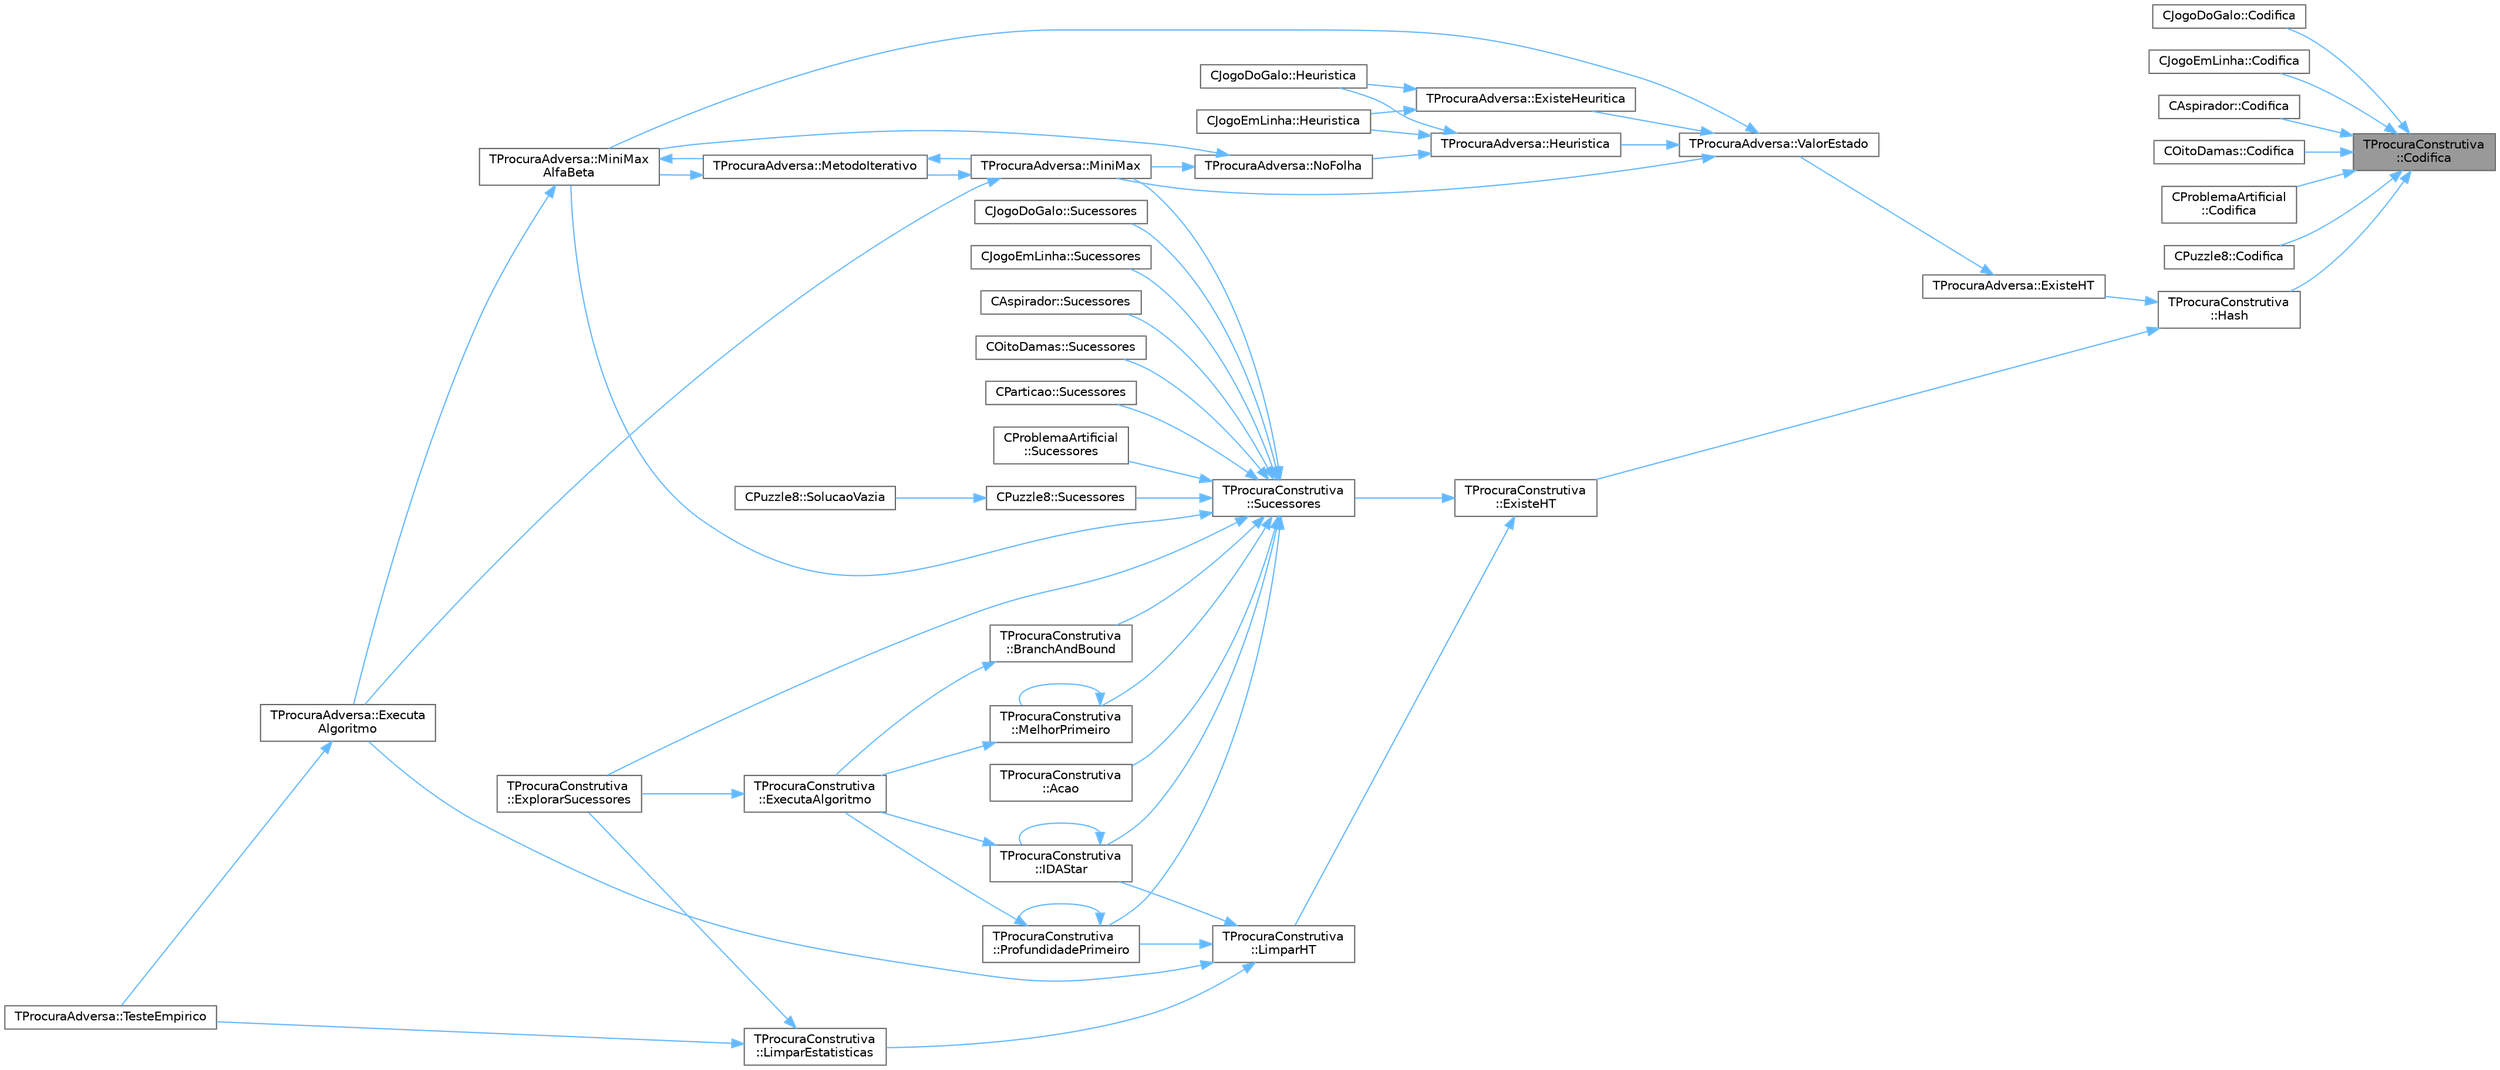 digraph "TProcuraConstrutiva::Codifica"
{
 // LATEX_PDF_SIZE
  bgcolor="transparent";
  edge [fontname=Helvetica,fontsize=10,labelfontname=Helvetica,labelfontsize=10];
  node [fontname=Helvetica,fontsize=10,shape=box,height=0.2,width=0.4];
  rankdir="RL";
  Node1 [id="Node000001",label="TProcuraConstrutiva\l::Codifica",height=0.2,width=0.4,color="gray40", fillcolor="grey60", style="filled", fontcolor="black",tooltip="Codifica o estado para um vetor de inteiros de 64 bits."];
  Node1 -> Node2 [id="edge61_Node000001_Node000002",dir="back",color="steelblue1",style="solid",tooltip=" "];
  Node2 [id="Node000002",label="CJogoDoGalo::Codifica",height=0.2,width=0.4,color="grey40", fillcolor="white", style="filled",URL="$classCJogoDoGalo.html#a64044d4cc95bb6795f37c94e04f23d98",tooltip="Codifica o estado para um vetor de inteiros de 64 bits."];
  Node1 -> Node3 [id="edge62_Node000001_Node000003",dir="back",color="steelblue1",style="solid",tooltip=" "];
  Node3 [id="Node000003",label="CJogoEmLinha::Codifica",height=0.2,width=0.4,color="grey40", fillcolor="white", style="filled",URL="$classCJogoEmLinha.html#a9c604cfb7ca0500e9f165a3a2b9b7a9d",tooltip="Codifica o estado para um vetor de inteiros de 64 bits."];
  Node1 -> Node4 [id="edge63_Node000001_Node000004",dir="back",color="steelblue1",style="solid",tooltip=" "];
  Node4 [id="Node000004",label="CAspirador::Codifica",height=0.2,width=0.4,color="grey40", fillcolor="white", style="filled",URL="$classCAspirador.html#a856e23c30c70be5345f56979b27fdc1d",tooltip="Codifica o estado para um vetor de inteiros de 64 bits."];
  Node1 -> Node5 [id="edge64_Node000001_Node000005",dir="back",color="steelblue1",style="solid",tooltip=" "];
  Node5 [id="Node000005",label="COitoDamas::Codifica",height=0.2,width=0.4,color="grey40", fillcolor="white", style="filled",URL="$classCOitoDamas.html#a0e4d6e25bdbccb703b39604d286e62bf",tooltip="Codifica o estado para um vetor de inteiros de 64 bits."];
  Node1 -> Node6 [id="edge65_Node000001_Node000006",dir="back",color="steelblue1",style="solid",tooltip=" "];
  Node6 [id="Node000006",label="CProblemaArtificial\l::Codifica",height=0.2,width=0.4,color="grey40", fillcolor="white", style="filled",URL="$classCProblemaArtificial.html#ab8d1a6b1cac40764804e09a3ff110b6e",tooltip="Codifica o estado para um vetor de inteiros de 64 bits."];
  Node1 -> Node7 [id="edge66_Node000001_Node000007",dir="back",color="steelblue1",style="solid",tooltip=" "];
  Node7 [id="Node000007",label="CPuzzle8::Codifica",height=0.2,width=0.4,color="grey40", fillcolor="white", style="filled",URL="$classCPuzzle8.html#a611b043ab56407d684e27508ef9287fa",tooltip="Codifica o estado para um vetor de inteiros de 64 bits."];
  Node1 -> Node8 [id="edge67_Node000001_Node000008",dir="back",color="steelblue1",style="solid",tooltip=" "];
  Node8 [id="Node000008",label="TProcuraConstrutiva\l::Hash",height=0.2,width=0.4,color="grey40", fillcolor="white", style="filled",URL="$classTProcuraConstrutiva.html#a70375188a6ee7775bc842a3e64f8e35c",tooltip=" "];
  Node8 -> Node9 [id="edge68_Node000008_Node000009",dir="back",color="steelblue1",style="solid",tooltip=" "];
  Node9 [id="Node000009",label="TProcuraAdversa::ExisteHT",height=0.2,width=0.4,color="grey40", fillcolor="white", style="filled",URL="$classTProcuraAdversa.html#ad01434aae577cafdb636f82ba2815215",tooltip=" "];
  Node9 -> Node10 [id="edge69_Node000009_Node000010",dir="back",color="steelblue1",style="solid",tooltip=" "];
  Node10 [id="Node000010",label="TProcuraAdversa::ValorEstado",height=0.2,width=0.4,color="grey40", fillcolor="white", style="filled",URL="$classTProcuraAdversa.html#a9c95c246b28345f0d515a9083ffd646d",tooltip="ler ou gravar o melhor valor conhecido"];
  Node10 -> Node11 [id="edge70_Node000010_Node000011",dir="back",color="steelblue1",style="solid",tooltip=" "];
  Node11 [id="Node000011",label="TProcuraAdversa::ExisteHeuritica",height=0.2,width=0.4,color="grey40", fillcolor="white", style="filled",URL="$classTProcuraAdversa.html#aab0860dd7b025e71049e204adb25df25",tooltip=" "];
  Node11 -> Node12 [id="edge71_Node000011_Node000012",dir="back",color="steelblue1",style="solid",tooltip=" "];
  Node12 [id="Node000012",label="CJogoDoGalo::Heuristica",height=0.2,width=0.4,color="grey40", fillcolor="white", style="filled",URL="$classCJogoDoGalo.html#a3563839d5ffc94973acee1a1783e3527",tooltip="Função para calcular quanto falta para o final, o valor da heurística."];
  Node11 -> Node13 [id="edge72_Node000011_Node000013",dir="back",color="steelblue1",style="solid",tooltip=" "];
  Node13 [id="Node000013",label="CJogoEmLinha::Heuristica",height=0.2,width=0.4,color="grey40", fillcolor="white", style="filled",URL="$classCJogoEmLinha.html#afe8d4a92e1840c1436c295c5a13760db",tooltip="Função para calcular quanto falta para o final, o valor da heurística."];
  Node10 -> Node14 [id="edge73_Node000010_Node000014",dir="back",color="steelblue1",style="solid",tooltip=" "];
  Node14 [id="Node000014",label="TProcuraAdversa::Heuristica",height=0.2,width=0.4,color="grey40", fillcolor="white", style="filled",URL="$classTProcuraAdversa.html#a75e148ba0a922339333940828366aed6",tooltip="chamar após calcular a heurística (grava o valor, dependendo da parametrização)"];
  Node14 -> Node12 [id="edge74_Node000014_Node000012",dir="back",color="steelblue1",style="solid",tooltip=" "];
  Node14 -> Node13 [id="edge75_Node000014_Node000013",dir="back",color="steelblue1",style="solid",tooltip=" "];
  Node14 -> Node15 [id="edge76_Node000014_Node000015",dir="back",color="steelblue1",style="solid",tooltip=" "];
  Node15 [id="Node000015",label="TProcuraAdversa::NoFolha",height=0.2,width=0.4,color="grey40", fillcolor="white", style="filled",URL="$classTProcuraAdversa.html#a01ed7d4718647eb52723ecffaf68aa4b",tooltip="fim da procura, por corte de nível (ou não haver sucessores), retornar heurística"];
  Node15 -> Node16 [id="edge77_Node000015_Node000016",dir="back",color="steelblue1",style="solid",tooltip=" "];
  Node16 [id="Node000016",label="TProcuraAdversa::MiniMax",height=0.2,width=0.4,color="grey40", fillcolor="white", style="filled",URL="$classTProcuraAdversa.html#a4d8542bcb03f17da8aa3038384104f24",tooltip="retorna o valor do estado actual, apos procura de profundidade nivel"];
  Node16 -> Node17 [id="edge78_Node000016_Node000017",dir="back",color="steelblue1",style="solid",tooltip=" "];
  Node17 [id="Node000017",label="TProcuraAdversa::Executa\lAlgoritmo",height=0.2,width=0.4,color="grey40", fillcolor="white", style="filled",URL="$classTProcuraAdversa.html#aff6f48defaa10c14d160ac3990fd029b",tooltip="Executa o algoritmo com os parametros atuais."];
  Node17 -> Node18 [id="edge79_Node000017_Node000018",dir="back",color="steelblue1",style="solid",tooltip=" "];
  Node18 [id="Node000018",label="TProcuraAdversa::TesteEmpirico",height=0.2,width=0.4,color="grey40", fillcolor="white", style="filled",URL="$classTProcuraAdversa.html#ae849ba1f915dc5e0875faa281ba4bdbb",tooltip=" "];
  Node16 -> Node19 [id="edge80_Node000016_Node000019",dir="back",color="steelblue1",style="solid",tooltip=" "];
  Node19 [id="Node000019",label="TProcuraAdversa::MetodoIterativo",height=0.2,width=0.4,color="grey40", fillcolor="white", style="filled",URL="$classTProcuraAdversa.html#a7c4153974c32753901326271fee90197",tooltip="iteração, aumentando o nível progressivamente"];
  Node19 -> Node16 [id="edge81_Node000019_Node000016",dir="back",color="steelblue1",style="solid",tooltip=" "];
  Node19 -> Node20 [id="edge82_Node000019_Node000020",dir="back",color="steelblue1",style="solid",tooltip=" "];
  Node20 [id="Node000020",label="TProcuraAdversa::MiniMax\lAlfaBeta",height=0.2,width=0.4,color="grey40", fillcolor="white", style="filled",URL="$classTProcuraAdversa.html#adb3f857b1c8b3ee26682e335dc6ed601",tooltip="retorna o valor do estado actual, apos procura de profundidade nivel. Idêntico a MiniMax"];
  Node20 -> Node17 [id="edge83_Node000020_Node000017",dir="back",color="steelblue1",style="solid",tooltip=" "];
  Node20 -> Node19 [id="edge84_Node000020_Node000019",dir="back",color="steelblue1",style="solid",tooltip=" "];
  Node15 -> Node20 [id="edge85_Node000015_Node000020",dir="back",color="steelblue1",style="solid",tooltip=" "];
  Node10 -> Node16 [id="edge86_Node000010_Node000016",dir="back",color="steelblue1",style="solid",tooltip=" "];
  Node10 -> Node20 [id="edge87_Node000010_Node000020",dir="back",color="steelblue1",style="solid",tooltip=" "];
  Node8 -> Node21 [id="edge88_Node000008_Node000021",dir="back",color="steelblue1",style="solid",tooltip=" "];
  Node21 [id="Node000021",label="TProcuraConstrutiva\l::ExisteHT",height=0.2,width=0.4,color="grey40", fillcolor="white", style="filled",URL="$classTProcuraConstrutiva.html#ad7857beab462b4b09a37e70cc9c787ac",tooltip=" "];
  Node21 -> Node22 [id="edge89_Node000021_Node000022",dir="back",color="steelblue1",style="solid",tooltip=" "];
  Node22 [id="Node000022",label="TProcuraConstrutiva\l::LimparHT",height=0.2,width=0.4,color="grey40", fillcolor="white", style="filled",URL="$classTProcuraConstrutiva.html#a8b500987c88352d27a68200454cc3c8c",tooltip=" "];
  Node22 -> Node17 [id="edge90_Node000022_Node000017",dir="back",color="steelblue1",style="solid",tooltip=" "];
  Node22 -> Node23 [id="edge91_Node000022_Node000023",dir="back",color="steelblue1",style="solid",tooltip=" "];
  Node23 [id="Node000023",label="TProcuraConstrutiva\l::IDAStar",height=0.2,width=0.4,color="grey40", fillcolor="white", style="filled",URL="$group__ProcurasInformadas.html#gae77f9608e7988052377d7025bee7c4e8",tooltip="Executa a procura IDA*, algoritmo informado."];
  Node23 -> Node24 [id="edge92_Node000023_Node000024",dir="back",color="steelblue1",style="solid",tooltip=" "];
  Node24 [id="Node000024",label="TProcuraConstrutiva\l::ExecutaAlgoritmo",height=0.2,width=0.4,color="grey40", fillcolor="white", style="filled",URL="$group__RedefinicaoOpcional.html#gae52871eb18c8ae656a2174acf43b3bb3",tooltip="Executa o algoritmo com os parametros atuais."];
  Node24 -> Node25 [id="edge93_Node000024_Node000025",dir="back",color="steelblue1",style="solid",tooltip=" "];
  Node25 [id="Node000025",label="TProcuraConstrutiva\l::ExplorarSucessores",height=0.2,width=0.4,color="grey40", fillcolor="white", style="filled",URL="$classTProcuraConstrutiva.html#a9fda19c96c9cd874fa45578bcc30f607",tooltip=" "];
  Node23 -> Node23 [id="edge94_Node000023_Node000023",dir="back",color="steelblue1",style="solid",tooltip=" "];
  Node22 -> Node26 [id="edge95_Node000022_Node000026",dir="back",color="steelblue1",style="solid",tooltip=" "];
  Node26 [id="Node000026",label="TProcuraConstrutiva\l::LimparEstatisticas",height=0.2,width=0.4,color="grey40", fillcolor="white", style="filled",URL="$classTProcuraConstrutiva.html#ae254bbde1b2e36391d575fc2836fea7f",tooltip=" "];
  Node26 -> Node25 [id="edge96_Node000026_Node000025",dir="back",color="steelblue1",style="solid",tooltip=" "];
  Node26 -> Node18 [id="edge97_Node000026_Node000018",dir="back",color="steelblue1",style="solid",tooltip=" "];
  Node22 -> Node27 [id="edge98_Node000022_Node000027",dir="back",color="steelblue1",style="solid",tooltip=" "];
  Node27 [id="Node000027",label="TProcuraConstrutiva\l::ProfundidadePrimeiro",height=0.2,width=0.4,color="grey40", fillcolor="white", style="filled",URL="$group__ProcurasCegas.html#gaf00d9776f6b25d56138efb6725b86228",tooltip="Executa a procura em profundidade primeiro, algoritmo cego."];
  Node27 -> Node24 [id="edge99_Node000027_Node000024",dir="back",color="steelblue1",style="solid",tooltip=" "];
  Node27 -> Node27 [id="edge100_Node000027_Node000027",dir="back",color="steelblue1",style="solid",tooltip=" "];
  Node21 -> Node28 [id="edge101_Node000021_Node000028",dir="back",color="steelblue1",style="solid",tooltip=" "];
  Node28 [id="Node000028",label="TProcuraConstrutiva\l::Sucessores",height=0.2,width=0.4,color="grey40", fillcolor="white", style="filled",URL="$group__RedefinicaoMandatoria.html#ga0a13570d2f5a21296e3c10c2780e170c",tooltip="Coloca em sucessores a lista de estados sucessores."];
  Node28 -> Node29 [id="edge102_Node000028_Node000029",dir="back",color="steelblue1",style="solid",tooltip=" "];
  Node29 [id="Node000029",label="TProcuraConstrutiva\l::Acao",height=0.2,width=0.4,color="grey40", fillcolor="white", style="filled",URL="$group__RedefinicaoOpcional.html#gacccf4fbb52126ba19bfc456c0c6d5214",tooltip="Executa a ação (movimento, passo, jogada, lance, etc.) no estado atual."];
  Node28 -> Node30 [id="edge103_Node000028_Node000030",dir="back",color="steelblue1",style="solid",tooltip=" "];
  Node30 [id="Node000030",label="TProcuraConstrutiva\l::BranchAndBound",height=0.2,width=0.4,color="grey40", fillcolor="white", style="filled",URL="$group__ProcurasInformadas.html#gafe804dbf6cabda9e627500c2d4f8aafd",tooltip="Executa o algoritmo Branch-and-Bound, um algoritmo informado."];
  Node30 -> Node24 [id="edge104_Node000030_Node000024",dir="back",color="steelblue1",style="solid",tooltip=" "];
  Node28 -> Node25 [id="edge105_Node000028_Node000025",dir="back",color="steelblue1",style="solid",tooltip=" "];
  Node28 -> Node23 [id="edge106_Node000028_Node000023",dir="back",color="steelblue1",style="solid",tooltip=" "];
  Node28 -> Node31 [id="edge107_Node000028_Node000031",dir="back",color="steelblue1",style="solid",tooltip=" "];
  Node31 [id="Node000031",label="TProcuraConstrutiva\l::MelhorPrimeiro",height=0.2,width=0.4,color="grey40", fillcolor="white", style="filled",URL="$group__ProcurasInformadas.html#gaebb84182343041bc276e4ceceb4b13aa",tooltip="Executa a procura melhor primeiro, algoritmo informado."];
  Node31 -> Node24 [id="edge108_Node000031_Node000024",dir="back",color="steelblue1",style="solid",tooltip=" "];
  Node31 -> Node31 [id="edge109_Node000031_Node000031",dir="back",color="steelblue1",style="solid",tooltip=" "];
  Node28 -> Node16 [id="edge110_Node000028_Node000016",dir="back",color="steelblue1",style="solid",tooltip=" "];
  Node28 -> Node20 [id="edge111_Node000028_Node000020",dir="back",color="steelblue1",style="solid",tooltip=" "];
  Node28 -> Node27 [id="edge112_Node000028_Node000027",dir="back",color="steelblue1",style="solid",tooltip=" "];
  Node28 -> Node32 [id="edge113_Node000028_Node000032",dir="back",color="steelblue1",style="solid",tooltip=" "];
  Node32 [id="Node000032",label="CJogoDoGalo::Sucessores",height=0.2,width=0.4,color="grey40", fillcolor="white", style="filled",URL="$classCJogoDoGalo.html#a00004ccf1fa3974c67e655291db65cfb",tooltip="Coloca em sucessores a lista de estados sucessores."];
  Node28 -> Node33 [id="edge114_Node000028_Node000033",dir="back",color="steelblue1",style="solid",tooltip=" "];
  Node33 [id="Node000033",label="CJogoEmLinha::Sucessores",height=0.2,width=0.4,color="grey40", fillcolor="white", style="filled",URL="$classCJogoEmLinha.html#a0fbafadc8f5d1b1ed8aa3ddde563285b",tooltip="Coloca em sucessores a lista de estados sucessores."];
  Node28 -> Node34 [id="edge115_Node000028_Node000034",dir="back",color="steelblue1",style="solid",tooltip=" "];
  Node34 [id="Node000034",label="CAspirador::Sucessores",height=0.2,width=0.4,color="grey40", fillcolor="white", style="filled",URL="$classCAspirador.html#ac28dba7dd58b76f9d16f44ebac66fab8",tooltip="Coloca em sucessores a lista de estados sucessores."];
  Node28 -> Node35 [id="edge116_Node000028_Node000035",dir="back",color="steelblue1",style="solid",tooltip=" "];
  Node35 [id="Node000035",label="COitoDamas::Sucessores",height=0.2,width=0.4,color="grey40", fillcolor="white", style="filled",URL="$classCOitoDamas.html#ab384df7572c5a6e34ffe28b346aaf517",tooltip="Coloca em sucessores a lista de estados sucessores."];
  Node28 -> Node36 [id="edge117_Node000028_Node000036",dir="back",color="steelblue1",style="solid",tooltip=" "];
  Node36 [id="Node000036",label="CParticao::Sucessores",height=0.2,width=0.4,color="grey40", fillcolor="white", style="filled",URL="$classCParticao.html#a5c6104354972acf2f6ed3d8ff7a8b98c",tooltip="Coloca em sucessores a lista de estados sucessores."];
  Node28 -> Node37 [id="edge118_Node000028_Node000037",dir="back",color="steelblue1",style="solid",tooltip=" "];
  Node37 [id="Node000037",label="CProblemaArtificial\l::Sucessores",height=0.2,width=0.4,color="grey40", fillcolor="white", style="filled",URL="$classCProblemaArtificial.html#a8ecd3995c8ce751d5da10cc20709175c",tooltip="Coloca em sucessores a lista de estados sucessores."];
  Node28 -> Node38 [id="edge119_Node000028_Node000038",dir="back",color="steelblue1",style="solid",tooltip=" "];
  Node38 [id="Node000038",label="CPuzzle8::Sucessores",height=0.2,width=0.4,color="grey40", fillcolor="white", style="filled",URL="$classCPuzzle8.html#a65dd2ff8c163c5542a12b2213c2fd12a",tooltip="Coloca em sucessores a lista de estados sucessores."];
  Node38 -> Node39 [id="edge120_Node000038_Node000039",dir="back",color="steelblue1",style="solid",tooltip=" "];
  Node39 [id="Node000039",label="CPuzzle8::SolucaoVazia",height=0.2,width=0.4,color="grey40", fillcolor="white", style="filled",URL="$classCPuzzle8.html#a9cf95b2a057f5368736e503565fad846",tooltip=" "];
}

